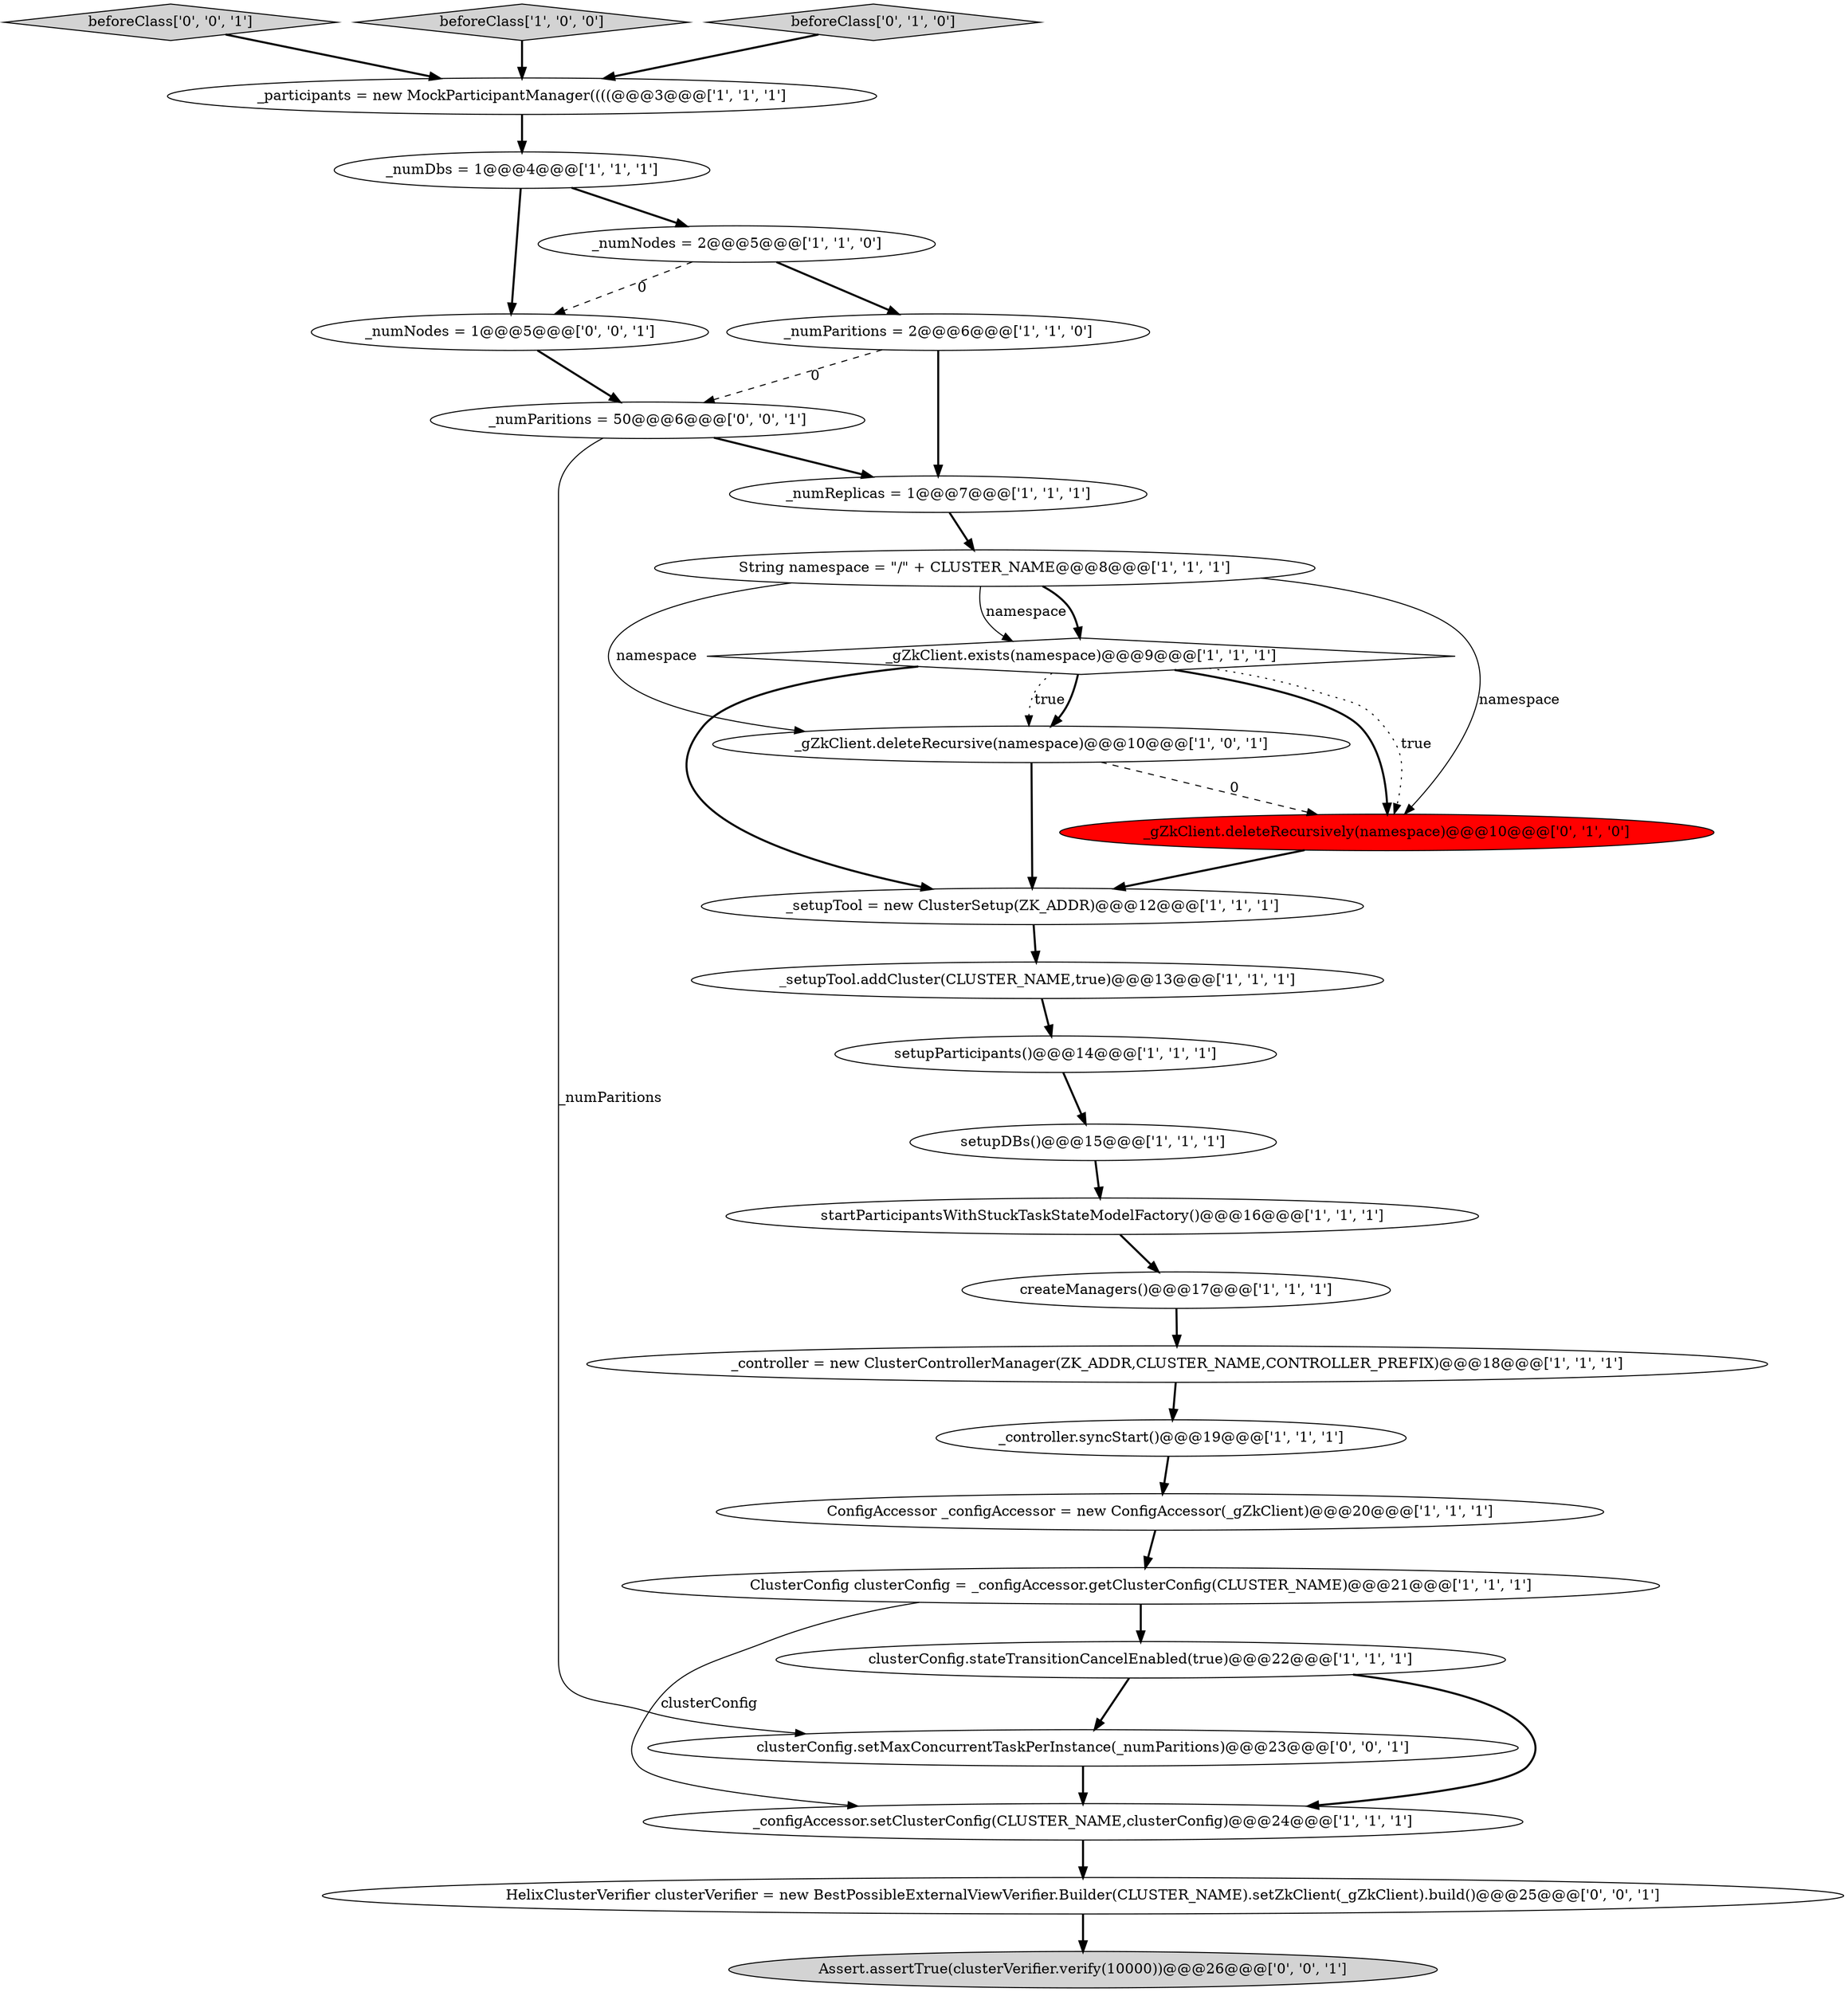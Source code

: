 digraph {
20 [style = filled, label = "ClusterConfig clusterConfig = _configAccessor.getClusterConfig(CLUSTER_NAME)@@@21@@@['1', '1', '1']", fillcolor = white, shape = ellipse image = "AAA0AAABBB1BBB"];
13 [style = filled, label = "_numDbs = 1@@@4@@@['1', '1', '1']", fillcolor = white, shape = ellipse image = "AAA0AAABBB1BBB"];
15 [style = filled, label = "clusterConfig.stateTransitionCancelEnabled(true)@@@22@@@['1', '1', '1']", fillcolor = white, shape = ellipse image = "AAA0AAABBB1BBB"];
5 [style = filled, label = "_controller = new ClusterControllerManager(ZK_ADDR,CLUSTER_NAME,CONTROLLER_PREFIX)@@@18@@@['1', '1', '1']", fillcolor = white, shape = ellipse image = "AAA0AAABBB1BBB"];
7 [style = filled, label = "_numParitions = 2@@@6@@@['1', '1', '0']", fillcolor = white, shape = ellipse image = "AAA0AAABBB1BBB"];
24 [style = filled, label = "_numParitions = 50@@@6@@@['0', '0', '1']", fillcolor = white, shape = ellipse image = "AAA0AAABBB3BBB"];
19 [style = filled, label = "ConfigAccessor _configAccessor = new ConfigAccessor(_gZkClient)@@@20@@@['1', '1', '1']", fillcolor = white, shape = ellipse image = "AAA0AAABBB1BBB"];
18 [style = filled, label = "setupParticipants()@@@14@@@['1', '1', '1']", fillcolor = white, shape = ellipse image = "AAA0AAABBB1BBB"];
23 [style = filled, label = "beforeClass['0', '0', '1']", fillcolor = lightgray, shape = diamond image = "AAA0AAABBB3BBB"];
6 [style = filled, label = "_controller.syncStart()@@@19@@@['1', '1', '1']", fillcolor = white, shape = ellipse image = "AAA0AAABBB1BBB"];
3 [style = filled, label = "beforeClass['1', '0', '0']", fillcolor = lightgray, shape = diamond image = "AAA0AAABBB1BBB"];
2 [style = filled, label = "_gZkClient.deleteRecursive(namespace)@@@10@@@['1', '0', '1']", fillcolor = white, shape = ellipse image = "AAA0AAABBB1BBB"];
22 [style = filled, label = "_gZkClient.deleteRecursively(namespace)@@@10@@@['0', '1', '0']", fillcolor = red, shape = ellipse image = "AAA1AAABBB2BBB"];
16 [style = filled, label = "_participants = new MockParticipantManager((((@@@3@@@['1', '1', '1']", fillcolor = white, shape = ellipse image = "AAA0AAABBB1BBB"];
27 [style = filled, label = "Assert.assertTrue(clusterVerifier.verify(10000))@@@26@@@['0', '0', '1']", fillcolor = lightgray, shape = ellipse image = "AAA0AAABBB3BBB"];
8 [style = filled, label = "_setupTool = new ClusterSetup(ZK_ADDR)@@@12@@@['1', '1', '1']", fillcolor = white, shape = ellipse image = "AAA0AAABBB1BBB"];
21 [style = filled, label = "beforeClass['0', '1', '0']", fillcolor = lightgray, shape = diamond image = "AAA0AAABBB2BBB"];
12 [style = filled, label = "String namespace = \"/\" + CLUSTER_NAME@@@8@@@['1', '1', '1']", fillcolor = white, shape = ellipse image = "AAA0AAABBB1BBB"];
10 [style = filled, label = "_gZkClient.exists(namespace)@@@9@@@['1', '1', '1']", fillcolor = white, shape = diamond image = "AAA0AAABBB1BBB"];
4 [style = filled, label = "startParticipantsWithStuckTaskStateModelFactory()@@@16@@@['1', '1', '1']", fillcolor = white, shape = ellipse image = "AAA0AAABBB1BBB"];
1 [style = filled, label = "createManagers()@@@17@@@['1', '1', '1']", fillcolor = white, shape = ellipse image = "AAA0AAABBB1BBB"];
28 [style = filled, label = "HelixClusterVerifier clusterVerifier = new BestPossibleExternalViewVerifier.Builder(CLUSTER_NAME).setZkClient(_gZkClient).build()@@@25@@@['0', '0', '1']", fillcolor = white, shape = ellipse image = "AAA0AAABBB3BBB"];
17 [style = filled, label = "_numReplicas = 1@@@7@@@['1', '1', '1']", fillcolor = white, shape = ellipse image = "AAA0AAABBB1BBB"];
25 [style = filled, label = "_numNodes = 1@@@5@@@['0', '0', '1']", fillcolor = white, shape = ellipse image = "AAA0AAABBB3BBB"];
0 [style = filled, label = "_numNodes = 2@@@5@@@['1', '1', '0']", fillcolor = white, shape = ellipse image = "AAA0AAABBB1BBB"];
14 [style = filled, label = "_configAccessor.setClusterConfig(CLUSTER_NAME,clusterConfig)@@@24@@@['1', '1', '1']", fillcolor = white, shape = ellipse image = "AAA0AAABBB1BBB"];
11 [style = filled, label = "_setupTool.addCluster(CLUSTER_NAME,true)@@@13@@@['1', '1', '1']", fillcolor = white, shape = ellipse image = "AAA0AAABBB1BBB"];
26 [style = filled, label = "clusterConfig.setMaxConcurrentTaskPerInstance(_numParitions)@@@23@@@['0', '0', '1']", fillcolor = white, shape = ellipse image = "AAA0AAABBB3BBB"];
9 [style = filled, label = "setupDBs()@@@15@@@['1', '1', '1']", fillcolor = white, shape = ellipse image = "AAA0AAABBB1BBB"];
1->5 [style = bold, label=""];
10->22 [style = bold, label=""];
13->25 [style = bold, label=""];
16->13 [style = bold, label=""];
23->16 [style = bold, label=""];
7->17 [style = bold, label=""];
15->14 [style = bold, label=""];
20->14 [style = solid, label="clusterConfig"];
19->20 [style = bold, label=""];
9->4 [style = bold, label=""];
12->22 [style = solid, label="namespace"];
12->10 [style = solid, label="namespace"];
26->14 [style = bold, label=""];
12->2 [style = solid, label="namespace"];
14->28 [style = bold, label=""];
6->19 [style = bold, label=""];
3->16 [style = bold, label=""];
11->18 [style = bold, label=""];
15->26 [style = bold, label=""];
0->7 [style = bold, label=""];
22->8 [style = bold, label=""];
25->24 [style = bold, label=""];
17->12 [style = bold, label=""];
12->10 [style = bold, label=""];
5->6 [style = bold, label=""];
10->8 [style = bold, label=""];
24->26 [style = solid, label="_numParitions"];
0->25 [style = dashed, label="0"];
10->2 [style = dotted, label="true"];
7->24 [style = dashed, label="0"];
24->17 [style = bold, label=""];
18->9 [style = bold, label=""];
21->16 [style = bold, label=""];
10->22 [style = dotted, label="true"];
10->2 [style = bold, label=""];
4->1 [style = bold, label=""];
28->27 [style = bold, label=""];
8->11 [style = bold, label=""];
20->15 [style = bold, label=""];
2->22 [style = dashed, label="0"];
2->8 [style = bold, label=""];
13->0 [style = bold, label=""];
}
